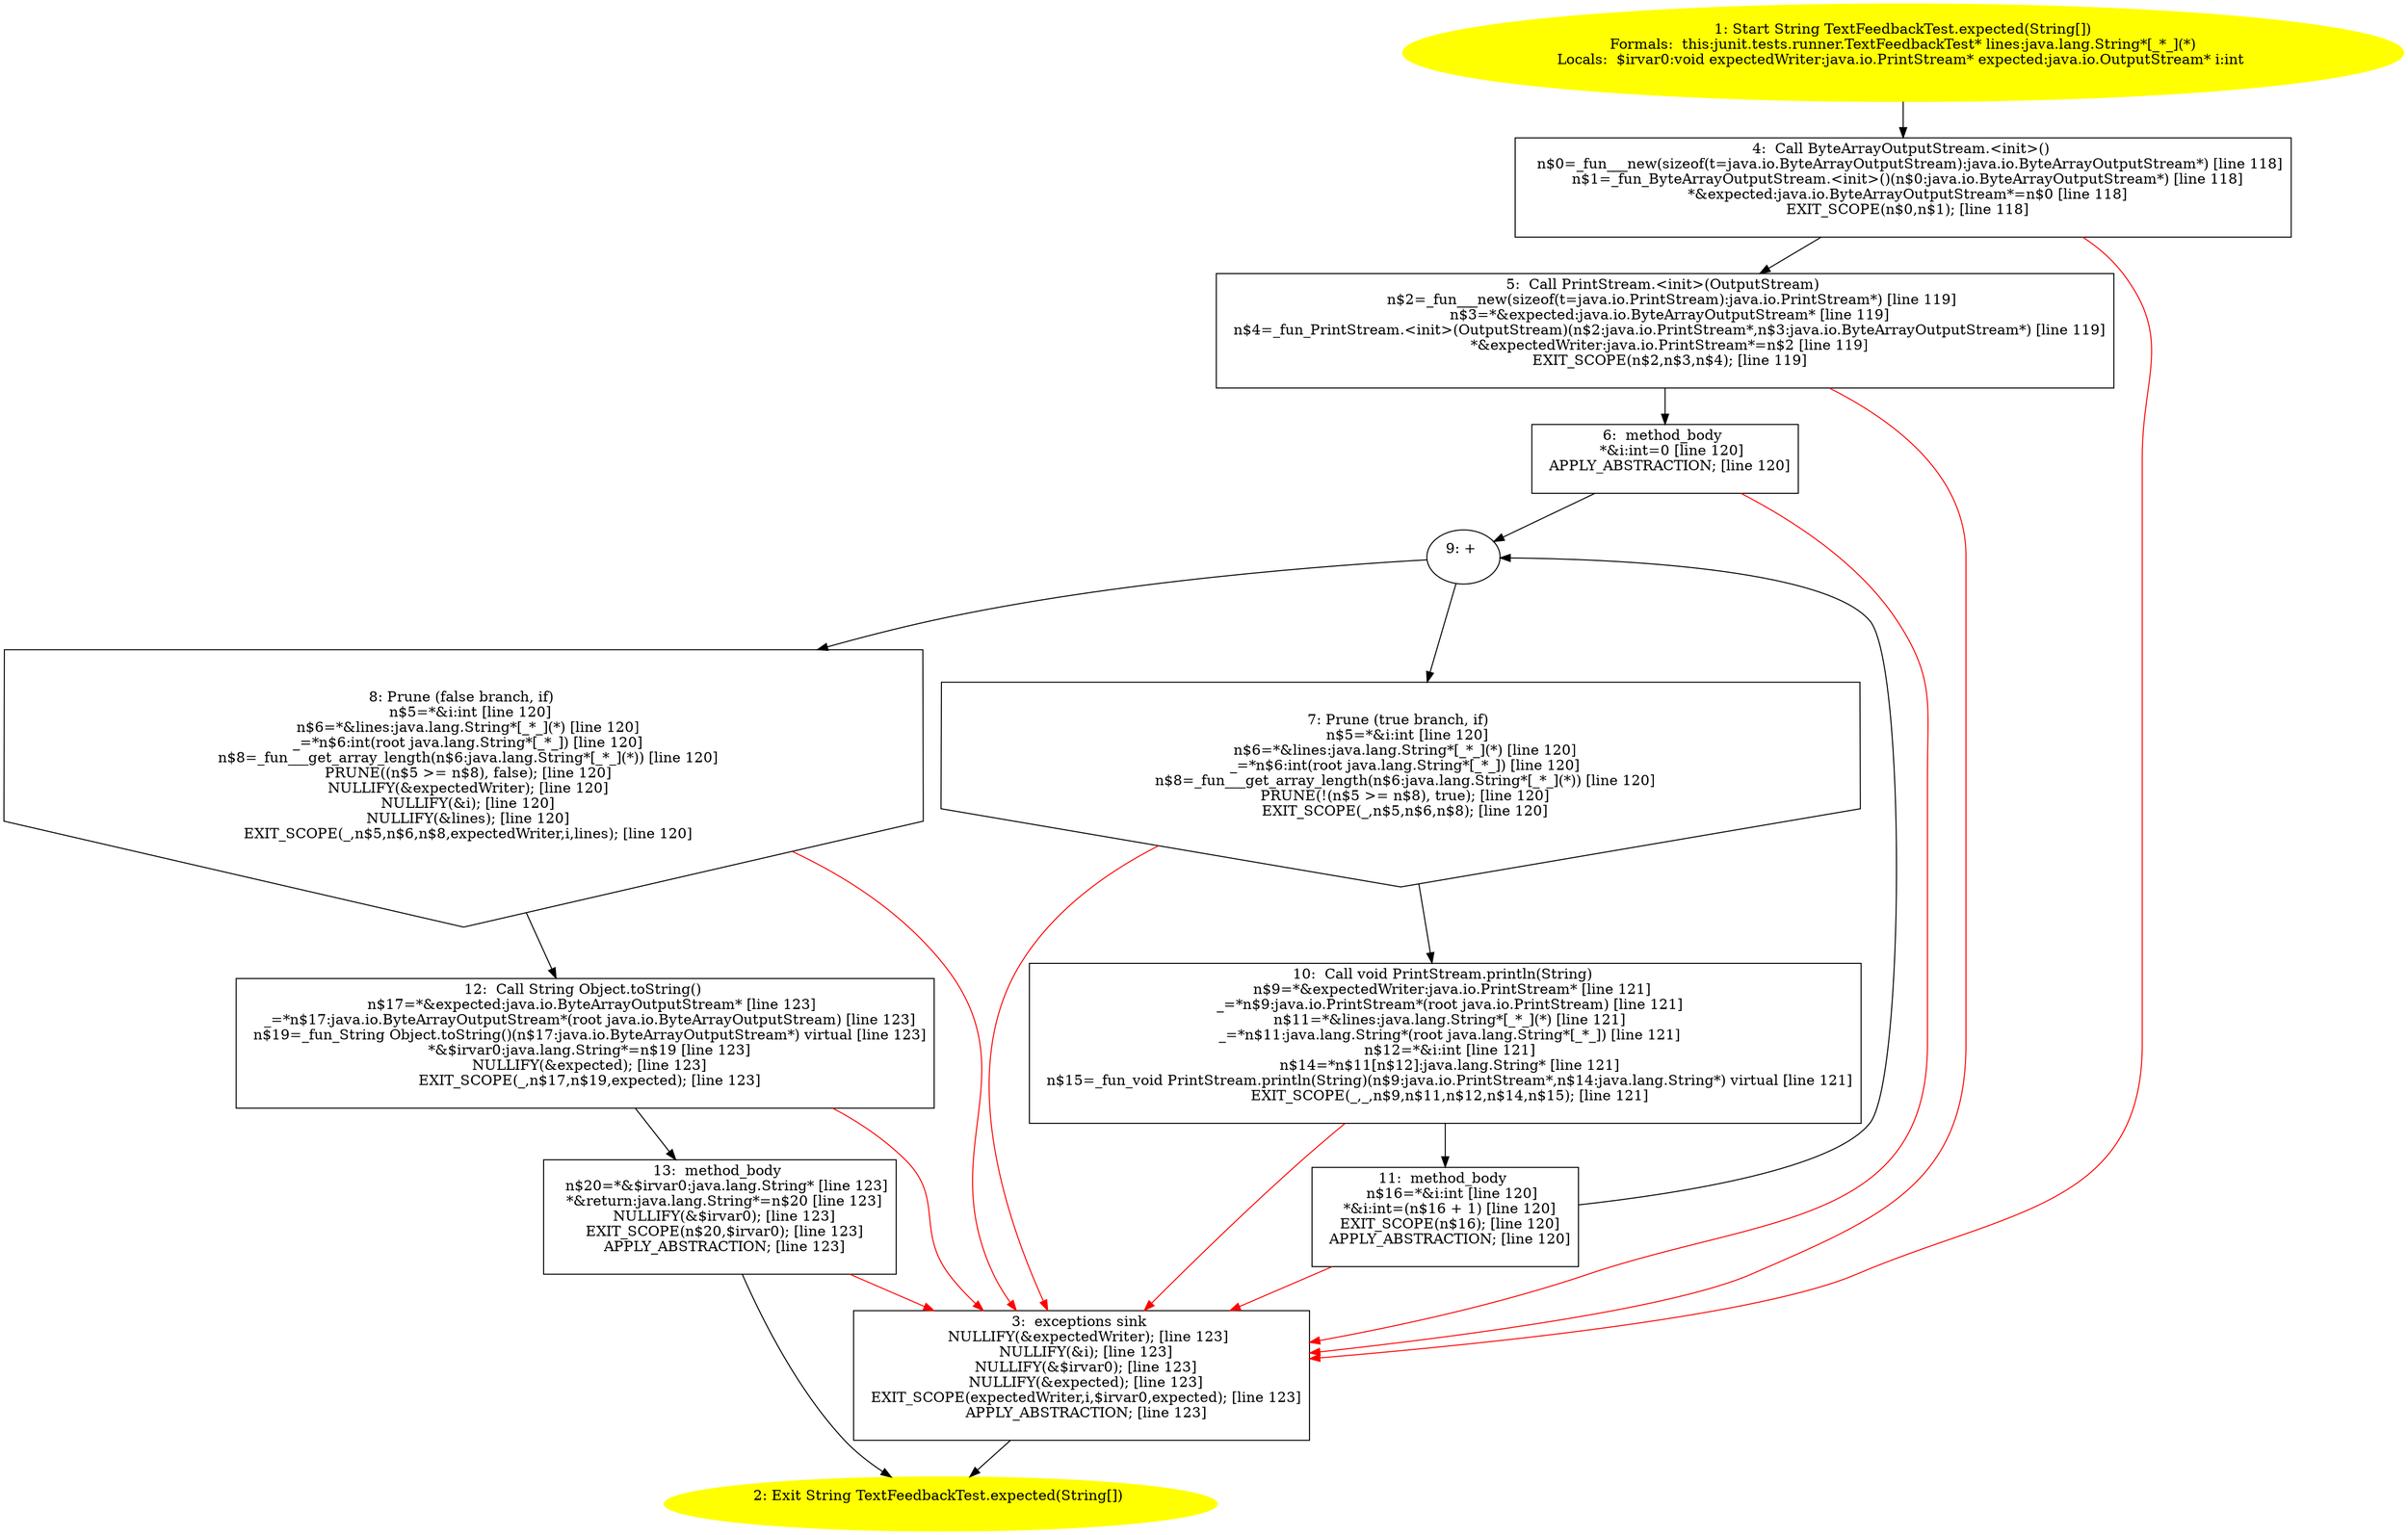/* @generated */
digraph cfg {
"junit.tests.runner.TextFeedbackTest.expected(java.lang.String[]):java.lang.String.5d89ecb155cd3c332ff687c31c27aa93_1" [label="1: Start String TextFeedbackTest.expected(String[])\nFormals:  this:junit.tests.runner.TextFeedbackTest* lines:java.lang.String*[_*_](*)\nLocals:  $irvar0:void expectedWriter:java.io.PrintStream* expected:java.io.OutputStream* i:int \n  " color=yellow style=filled]
	

	 "junit.tests.runner.TextFeedbackTest.expected(java.lang.String[]):java.lang.String.5d89ecb155cd3c332ff687c31c27aa93_1" -> "junit.tests.runner.TextFeedbackTest.expected(java.lang.String[]):java.lang.String.5d89ecb155cd3c332ff687c31c27aa93_4" ;
"junit.tests.runner.TextFeedbackTest.expected(java.lang.String[]):java.lang.String.5d89ecb155cd3c332ff687c31c27aa93_2" [label="2: Exit String TextFeedbackTest.expected(String[]) \n  " color=yellow style=filled]
	

"junit.tests.runner.TextFeedbackTest.expected(java.lang.String[]):java.lang.String.5d89ecb155cd3c332ff687c31c27aa93_3" [label="3:  exceptions sink \n   NULLIFY(&expectedWriter); [line 123]\n  NULLIFY(&i); [line 123]\n  NULLIFY(&$irvar0); [line 123]\n  NULLIFY(&expected); [line 123]\n  EXIT_SCOPE(expectedWriter,i,$irvar0,expected); [line 123]\n  APPLY_ABSTRACTION; [line 123]\n " shape="box"]
	

	 "junit.tests.runner.TextFeedbackTest.expected(java.lang.String[]):java.lang.String.5d89ecb155cd3c332ff687c31c27aa93_3" -> "junit.tests.runner.TextFeedbackTest.expected(java.lang.String[]):java.lang.String.5d89ecb155cd3c332ff687c31c27aa93_2" ;
"junit.tests.runner.TextFeedbackTest.expected(java.lang.String[]):java.lang.String.5d89ecb155cd3c332ff687c31c27aa93_4" [label="4:  Call ByteArrayOutputStream.<init>() \n   n$0=_fun___new(sizeof(t=java.io.ByteArrayOutputStream):java.io.ByteArrayOutputStream*) [line 118]\n  n$1=_fun_ByteArrayOutputStream.<init>()(n$0:java.io.ByteArrayOutputStream*) [line 118]\n  *&expected:java.io.ByteArrayOutputStream*=n$0 [line 118]\n  EXIT_SCOPE(n$0,n$1); [line 118]\n " shape="box"]
	

	 "junit.tests.runner.TextFeedbackTest.expected(java.lang.String[]):java.lang.String.5d89ecb155cd3c332ff687c31c27aa93_4" -> "junit.tests.runner.TextFeedbackTest.expected(java.lang.String[]):java.lang.String.5d89ecb155cd3c332ff687c31c27aa93_5" ;
	 "junit.tests.runner.TextFeedbackTest.expected(java.lang.String[]):java.lang.String.5d89ecb155cd3c332ff687c31c27aa93_4" -> "junit.tests.runner.TextFeedbackTest.expected(java.lang.String[]):java.lang.String.5d89ecb155cd3c332ff687c31c27aa93_3" [color="red" ];
"junit.tests.runner.TextFeedbackTest.expected(java.lang.String[]):java.lang.String.5d89ecb155cd3c332ff687c31c27aa93_5" [label="5:  Call PrintStream.<init>(OutputStream) \n   n$2=_fun___new(sizeof(t=java.io.PrintStream):java.io.PrintStream*) [line 119]\n  n$3=*&expected:java.io.ByteArrayOutputStream* [line 119]\n  n$4=_fun_PrintStream.<init>(OutputStream)(n$2:java.io.PrintStream*,n$3:java.io.ByteArrayOutputStream*) [line 119]\n  *&expectedWriter:java.io.PrintStream*=n$2 [line 119]\n  EXIT_SCOPE(n$2,n$3,n$4); [line 119]\n " shape="box"]
	

	 "junit.tests.runner.TextFeedbackTest.expected(java.lang.String[]):java.lang.String.5d89ecb155cd3c332ff687c31c27aa93_5" -> "junit.tests.runner.TextFeedbackTest.expected(java.lang.String[]):java.lang.String.5d89ecb155cd3c332ff687c31c27aa93_6" ;
	 "junit.tests.runner.TextFeedbackTest.expected(java.lang.String[]):java.lang.String.5d89ecb155cd3c332ff687c31c27aa93_5" -> "junit.tests.runner.TextFeedbackTest.expected(java.lang.String[]):java.lang.String.5d89ecb155cd3c332ff687c31c27aa93_3" [color="red" ];
"junit.tests.runner.TextFeedbackTest.expected(java.lang.String[]):java.lang.String.5d89ecb155cd3c332ff687c31c27aa93_6" [label="6:  method_body \n   *&i:int=0 [line 120]\n  APPLY_ABSTRACTION; [line 120]\n " shape="box"]
	

	 "junit.tests.runner.TextFeedbackTest.expected(java.lang.String[]):java.lang.String.5d89ecb155cd3c332ff687c31c27aa93_6" -> "junit.tests.runner.TextFeedbackTest.expected(java.lang.String[]):java.lang.String.5d89ecb155cd3c332ff687c31c27aa93_9" ;
	 "junit.tests.runner.TextFeedbackTest.expected(java.lang.String[]):java.lang.String.5d89ecb155cd3c332ff687c31c27aa93_6" -> "junit.tests.runner.TextFeedbackTest.expected(java.lang.String[]):java.lang.String.5d89ecb155cd3c332ff687c31c27aa93_3" [color="red" ];
"junit.tests.runner.TextFeedbackTest.expected(java.lang.String[]):java.lang.String.5d89ecb155cd3c332ff687c31c27aa93_7" [label="7: Prune (true branch, if) \n   n$5=*&i:int [line 120]\n  n$6=*&lines:java.lang.String*[_*_](*) [line 120]\n  _=*n$6:int(root java.lang.String*[_*_]) [line 120]\n  n$8=_fun___get_array_length(n$6:java.lang.String*[_*_](*)) [line 120]\n  PRUNE(!(n$5 >= n$8), true); [line 120]\n  EXIT_SCOPE(_,n$5,n$6,n$8); [line 120]\n " shape="invhouse"]
	

	 "junit.tests.runner.TextFeedbackTest.expected(java.lang.String[]):java.lang.String.5d89ecb155cd3c332ff687c31c27aa93_7" -> "junit.tests.runner.TextFeedbackTest.expected(java.lang.String[]):java.lang.String.5d89ecb155cd3c332ff687c31c27aa93_10" ;
	 "junit.tests.runner.TextFeedbackTest.expected(java.lang.String[]):java.lang.String.5d89ecb155cd3c332ff687c31c27aa93_7" -> "junit.tests.runner.TextFeedbackTest.expected(java.lang.String[]):java.lang.String.5d89ecb155cd3c332ff687c31c27aa93_3" [color="red" ];
"junit.tests.runner.TextFeedbackTest.expected(java.lang.String[]):java.lang.String.5d89ecb155cd3c332ff687c31c27aa93_8" [label="8: Prune (false branch, if) \n   n$5=*&i:int [line 120]\n  n$6=*&lines:java.lang.String*[_*_](*) [line 120]\n  _=*n$6:int(root java.lang.String*[_*_]) [line 120]\n  n$8=_fun___get_array_length(n$6:java.lang.String*[_*_](*)) [line 120]\n  PRUNE((n$5 >= n$8), false); [line 120]\n  NULLIFY(&expectedWriter); [line 120]\n  NULLIFY(&i); [line 120]\n  NULLIFY(&lines); [line 120]\n  EXIT_SCOPE(_,n$5,n$6,n$8,expectedWriter,i,lines); [line 120]\n " shape="invhouse"]
	

	 "junit.tests.runner.TextFeedbackTest.expected(java.lang.String[]):java.lang.String.5d89ecb155cd3c332ff687c31c27aa93_8" -> "junit.tests.runner.TextFeedbackTest.expected(java.lang.String[]):java.lang.String.5d89ecb155cd3c332ff687c31c27aa93_12" ;
	 "junit.tests.runner.TextFeedbackTest.expected(java.lang.String[]):java.lang.String.5d89ecb155cd3c332ff687c31c27aa93_8" -> "junit.tests.runner.TextFeedbackTest.expected(java.lang.String[]):java.lang.String.5d89ecb155cd3c332ff687c31c27aa93_3" [color="red" ];
"junit.tests.runner.TextFeedbackTest.expected(java.lang.String[]):java.lang.String.5d89ecb155cd3c332ff687c31c27aa93_9" [label="9: + \n  " ]
	

	 "junit.tests.runner.TextFeedbackTest.expected(java.lang.String[]):java.lang.String.5d89ecb155cd3c332ff687c31c27aa93_9" -> "junit.tests.runner.TextFeedbackTest.expected(java.lang.String[]):java.lang.String.5d89ecb155cd3c332ff687c31c27aa93_7" ;
	 "junit.tests.runner.TextFeedbackTest.expected(java.lang.String[]):java.lang.String.5d89ecb155cd3c332ff687c31c27aa93_9" -> "junit.tests.runner.TextFeedbackTest.expected(java.lang.String[]):java.lang.String.5d89ecb155cd3c332ff687c31c27aa93_8" ;
"junit.tests.runner.TextFeedbackTest.expected(java.lang.String[]):java.lang.String.5d89ecb155cd3c332ff687c31c27aa93_10" [label="10:  Call void PrintStream.println(String) \n   n$9=*&expectedWriter:java.io.PrintStream* [line 121]\n  _=*n$9:java.io.PrintStream*(root java.io.PrintStream) [line 121]\n  n$11=*&lines:java.lang.String*[_*_](*) [line 121]\n  _=*n$11:java.lang.String*(root java.lang.String*[_*_]) [line 121]\n  n$12=*&i:int [line 121]\n  n$14=*n$11[n$12]:java.lang.String* [line 121]\n  n$15=_fun_void PrintStream.println(String)(n$9:java.io.PrintStream*,n$14:java.lang.String*) virtual [line 121]\n  EXIT_SCOPE(_,_,n$9,n$11,n$12,n$14,n$15); [line 121]\n " shape="box"]
	

	 "junit.tests.runner.TextFeedbackTest.expected(java.lang.String[]):java.lang.String.5d89ecb155cd3c332ff687c31c27aa93_10" -> "junit.tests.runner.TextFeedbackTest.expected(java.lang.String[]):java.lang.String.5d89ecb155cd3c332ff687c31c27aa93_11" ;
	 "junit.tests.runner.TextFeedbackTest.expected(java.lang.String[]):java.lang.String.5d89ecb155cd3c332ff687c31c27aa93_10" -> "junit.tests.runner.TextFeedbackTest.expected(java.lang.String[]):java.lang.String.5d89ecb155cd3c332ff687c31c27aa93_3" [color="red" ];
"junit.tests.runner.TextFeedbackTest.expected(java.lang.String[]):java.lang.String.5d89ecb155cd3c332ff687c31c27aa93_11" [label="11:  method_body \n   n$16=*&i:int [line 120]\n  *&i:int=(n$16 + 1) [line 120]\n  EXIT_SCOPE(n$16); [line 120]\n  APPLY_ABSTRACTION; [line 120]\n " shape="box"]
	

	 "junit.tests.runner.TextFeedbackTest.expected(java.lang.String[]):java.lang.String.5d89ecb155cd3c332ff687c31c27aa93_11" -> "junit.tests.runner.TextFeedbackTest.expected(java.lang.String[]):java.lang.String.5d89ecb155cd3c332ff687c31c27aa93_9" ;
	 "junit.tests.runner.TextFeedbackTest.expected(java.lang.String[]):java.lang.String.5d89ecb155cd3c332ff687c31c27aa93_11" -> "junit.tests.runner.TextFeedbackTest.expected(java.lang.String[]):java.lang.String.5d89ecb155cd3c332ff687c31c27aa93_3" [color="red" ];
"junit.tests.runner.TextFeedbackTest.expected(java.lang.String[]):java.lang.String.5d89ecb155cd3c332ff687c31c27aa93_12" [label="12:  Call String Object.toString() \n   n$17=*&expected:java.io.ByteArrayOutputStream* [line 123]\n  _=*n$17:java.io.ByteArrayOutputStream*(root java.io.ByteArrayOutputStream) [line 123]\n  n$19=_fun_String Object.toString()(n$17:java.io.ByteArrayOutputStream*) virtual [line 123]\n  *&$irvar0:java.lang.String*=n$19 [line 123]\n  NULLIFY(&expected); [line 123]\n  EXIT_SCOPE(_,n$17,n$19,expected); [line 123]\n " shape="box"]
	

	 "junit.tests.runner.TextFeedbackTest.expected(java.lang.String[]):java.lang.String.5d89ecb155cd3c332ff687c31c27aa93_12" -> "junit.tests.runner.TextFeedbackTest.expected(java.lang.String[]):java.lang.String.5d89ecb155cd3c332ff687c31c27aa93_13" ;
	 "junit.tests.runner.TextFeedbackTest.expected(java.lang.String[]):java.lang.String.5d89ecb155cd3c332ff687c31c27aa93_12" -> "junit.tests.runner.TextFeedbackTest.expected(java.lang.String[]):java.lang.String.5d89ecb155cd3c332ff687c31c27aa93_3" [color="red" ];
"junit.tests.runner.TextFeedbackTest.expected(java.lang.String[]):java.lang.String.5d89ecb155cd3c332ff687c31c27aa93_13" [label="13:  method_body \n   n$20=*&$irvar0:java.lang.String* [line 123]\n  *&return:java.lang.String*=n$20 [line 123]\n  NULLIFY(&$irvar0); [line 123]\n  EXIT_SCOPE(n$20,$irvar0); [line 123]\n  APPLY_ABSTRACTION; [line 123]\n " shape="box"]
	

	 "junit.tests.runner.TextFeedbackTest.expected(java.lang.String[]):java.lang.String.5d89ecb155cd3c332ff687c31c27aa93_13" -> "junit.tests.runner.TextFeedbackTest.expected(java.lang.String[]):java.lang.String.5d89ecb155cd3c332ff687c31c27aa93_2" ;
	 "junit.tests.runner.TextFeedbackTest.expected(java.lang.String[]):java.lang.String.5d89ecb155cd3c332ff687c31c27aa93_13" -> "junit.tests.runner.TextFeedbackTest.expected(java.lang.String[]):java.lang.String.5d89ecb155cd3c332ff687c31c27aa93_3" [color="red" ];
}
